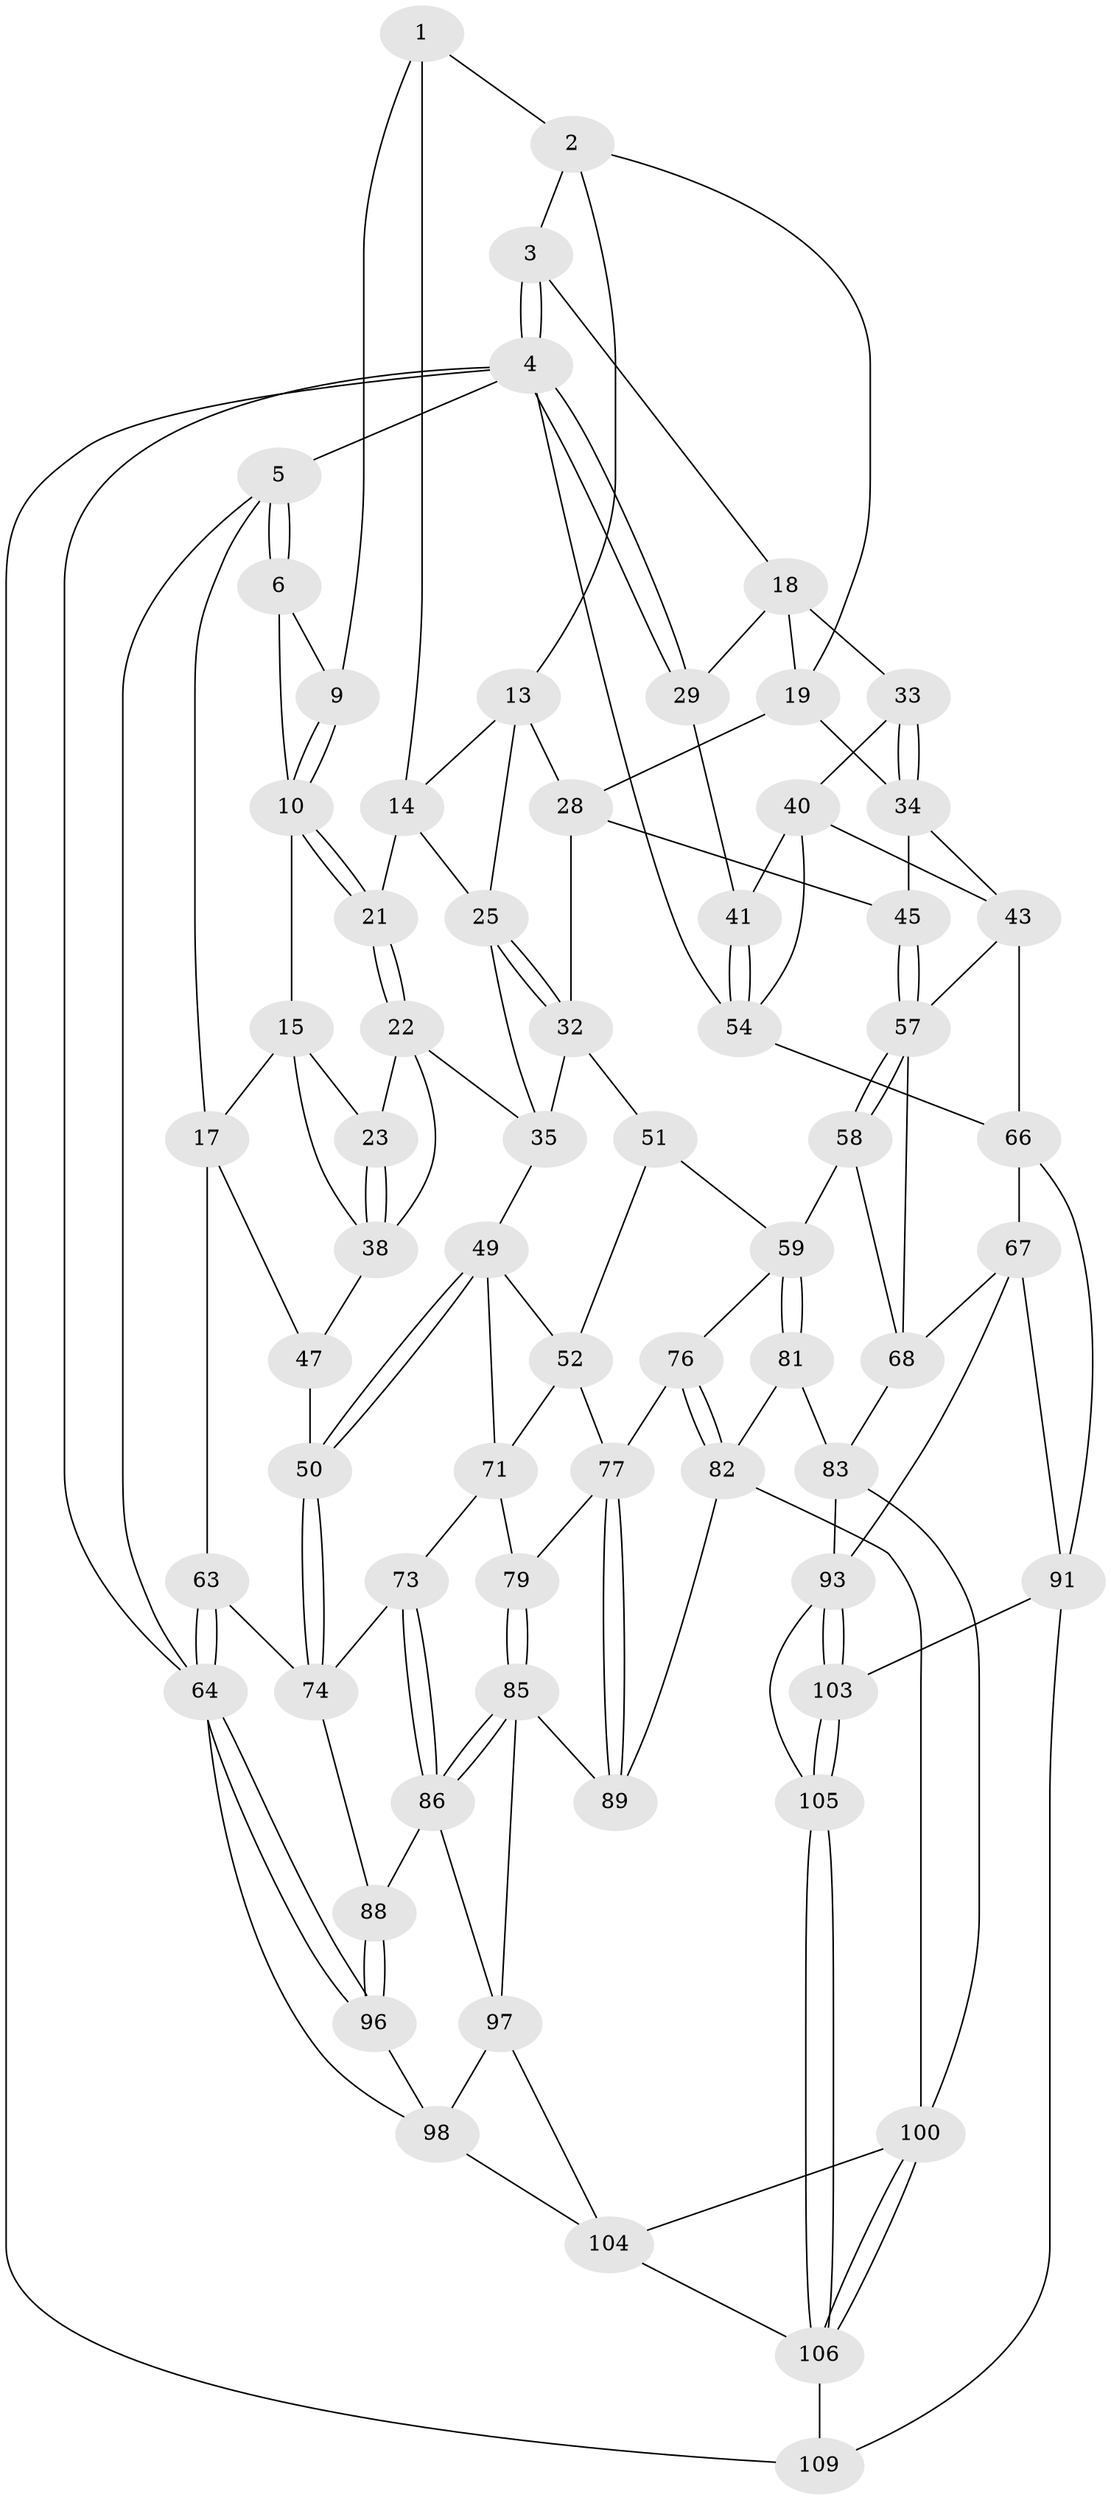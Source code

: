 // Generated by graph-tools (version 1.1) at 2025/52/02/27/25 19:52:38]
// undirected, 67 vertices, 150 edges
graph export_dot {
graph [start="1"]
  node [color=gray90,style=filled];
  1 [pos="+0.4920510803709454+0",super="+8"];
  2 [pos="+0.6158063959367556+0",super="+12"];
  3 [pos="+0.8248326093099922+0"];
  4 [pos="+1+0",super="+55"];
  5 [pos="+0+0"];
  6 [pos="+0.04427516921633939+0",super="+7"];
  9 [pos="+0.3444675689392639+0.09176710037441188"];
  10 [pos="+0.2620919924892536+0.0950150949624214",super="+11"];
  13 [pos="+0.46697964355755817+0.1578812414012803",super="+24"];
  14 [pos="+0.4538832901531639+0.15588708213780805",super="+20"];
  15 [pos="+0.1090518928521276+0.21727279514985057",super="+16"];
  17 [pos="+0+0",super="+48"];
  18 [pos="+0.7674374224742477+0.1678805921972404",super="+30"];
  19 [pos="+0.7042055940793964+0.2224649682631006",super="+27"];
  21 [pos="+0.22963340947600897+0.23811961473607676"];
  22 [pos="+0.19500978454032775+0.24693036679729272",super="+37"];
  23 [pos="+0.1574170996658727+0.24750916838529607"];
  25 [pos="+0.4739592527577707+0.20660158938290832",super="+26"];
  28 [pos="+0.6473768970045162+0.31399735611887386",super="+31"];
  29 [pos="+1+0"];
  32 [pos="+0.46961891319225396+0.42962666306052144",super="+46"];
  33 [pos="+0.8900718570772582+0.3158749667439506"];
  34 [pos="+0.8293364165750068+0.4134875210811436",super="+44"];
  35 [pos="+0.3522492361537251+0.4111058707755309",super="+36"];
  38 [pos="+0.08704785263370353+0.4004035115634435",super="+39"];
  40 [pos="+0.9020852930636512+0.31843732042784173",super="+42"];
  41 [pos="+1+0.19909959128702595"];
  43 [pos="+0.8710216112810298+0.49898435110576295",super="+61"];
  45 [pos="+0.6352806978284973+0.5086632444459147"];
  47 [pos="+0.07551595142646281+0.45742623234715435"];
  49 [pos="+0.22425315362010043+0.5616559145258104",super="+53"];
  50 [pos="+0.16061660357167246+0.579474978520166"];
  51 [pos="+0.42781965940185573+0.581481288633461"];
  52 [pos="+0.4150449185909306+0.5906236580058251",super="+75"];
  54 [pos="+1+0.5006390267151333",super="+56"];
  57 [pos="+0.6400981121770409+0.5593444011296518",super="+62"];
  58 [pos="+0.6174216602451624+0.6218843245716167"];
  59 [pos="+0.6018415542026527+0.6280545681034007",super="+60"];
  63 [pos="+0+0.5769676186001814"];
  64 [pos="+0+0.8034260987719068",super="+65"];
  66 [pos="+0.8754517647116724+0.647132417000548",super="+69"];
  67 [pos="+0.7515857250502908+0.7148478481012113",super="+92"];
  68 [pos="+0.7494400982021523+0.714573375017534",super="+70"];
  71 [pos="+0.29227885875335435+0.6464393048448169",super="+72"];
  73 [pos="+0.253829247833033+0.7034075629607287"];
  74 [pos="+0.13699374230656516+0.6351043808915912",super="+80"];
  76 [pos="+0.4877438719591241+0.71272166813839"];
  77 [pos="+0.4148852794890095+0.7425740321439563",super="+78"];
  79 [pos="+0.30154249223387425+0.7063854108363606"];
  81 [pos="+0.5481909419666964+0.7882104761475641"];
  82 [pos="+0.5434137525052657+0.7860512909189517",super="+95"];
  83 [pos="+0.6568834573276051+0.8244113211582821",super="+84"];
  85 [pos="+0.3156977912398572+0.7910095046006113",super="+90"];
  86 [pos="+0.23027193290019757+0.7556164823454432",super="+87"];
  88 [pos="+0.11021100346884719+0.7348493364091925"];
  89 [pos="+0.3853964345997874+0.8152469578978044"];
  91 [pos="+0.9338653735174104+0.8199116468547251",super="+102"];
  93 [pos="+0.8032750538927201+0.8457981091427157",super="+94"];
  96 [pos="+0+0.8024585309865853"];
  97 [pos="+0.1904080249242588+0.8582295057574763",super="+99"];
  98 [pos="+0.0885487518640408+0.9280578512409335",super="+107"];
  100 [pos="+0.5802348669761851+0.902710856935178",super="+101"];
  103 [pos="+0.7760705000667023+0.9412617803065908"];
  104 [pos="+0.31020882652328324+1",super="+108"];
  105 [pos="+0.7535658821710525+0.9496024847563586"];
  106 [pos="+0.6345623319007593+1",super="+110"];
  109 [pos="+1+1"];
  1 -- 2;
  1 -- 9;
  1 -- 14;
  2 -- 3;
  2 -- 19;
  2 -- 13;
  3 -- 4;
  3 -- 4;
  3 -- 18;
  4 -- 5;
  4 -- 29;
  4 -- 29;
  4 -- 64;
  4 -- 109;
  4 -- 54;
  5 -- 6;
  5 -- 6;
  5 -- 17;
  5 -- 64;
  6 -- 10;
  6 -- 9;
  9 -- 10;
  9 -- 10;
  10 -- 21;
  10 -- 21;
  10 -- 15;
  13 -- 14;
  13 -- 25;
  13 -- 28;
  14 -- 25;
  14 -- 21;
  15 -- 23;
  15 -- 17;
  15 -- 38;
  17 -- 63;
  17 -- 47;
  18 -- 19;
  18 -- 33;
  18 -- 29;
  19 -- 34;
  19 -- 28;
  21 -- 22;
  21 -- 22;
  22 -- 23;
  22 -- 38;
  22 -- 35;
  23 -- 38;
  23 -- 38;
  25 -- 32;
  25 -- 32;
  25 -- 35;
  28 -- 32;
  28 -- 45;
  29 -- 41;
  32 -- 51;
  32 -- 35;
  33 -- 34;
  33 -- 34;
  33 -- 40;
  34 -- 43;
  34 -- 45;
  35 -- 49;
  38 -- 47;
  40 -- 41;
  40 -- 43;
  40 -- 54;
  41 -- 54;
  41 -- 54;
  43 -- 57;
  43 -- 66;
  45 -- 57;
  45 -- 57;
  47 -- 50;
  49 -- 50;
  49 -- 50;
  49 -- 52;
  49 -- 71;
  50 -- 74;
  50 -- 74;
  51 -- 52;
  51 -- 59;
  52 -- 71;
  52 -- 77;
  54 -- 66;
  57 -- 58;
  57 -- 58;
  57 -- 68;
  58 -- 59;
  58 -- 68;
  59 -- 81;
  59 -- 81;
  59 -- 76;
  63 -- 64;
  63 -- 64;
  63 -- 74;
  64 -- 96;
  64 -- 96;
  64 -- 98;
  66 -- 67;
  66 -- 91;
  67 -- 68;
  67 -- 91;
  67 -- 93;
  68 -- 83;
  71 -- 73;
  71 -- 79;
  73 -- 74;
  73 -- 86;
  73 -- 86;
  74 -- 88;
  76 -- 77;
  76 -- 82;
  76 -- 82;
  77 -- 89;
  77 -- 89;
  77 -- 79;
  79 -- 85;
  79 -- 85;
  81 -- 82;
  81 -- 83;
  82 -- 89;
  82 -- 100;
  83 -- 93;
  83 -- 100;
  85 -- 86;
  85 -- 86;
  85 -- 89;
  85 -- 97;
  86 -- 88;
  86 -- 97;
  88 -- 96;
  88 -- 96;
  91 -- 109;
  91 -- 103;
  93 -- 103;
  93 -- 103;
  93 -- 105;
  96 -- 98;
  97 -- 98;
  97 -- 104;
  98 -- 104;
  100 -- 106;
  100 -- 106;
  100 -- 104;
  103 -- 105;
  103 -- 105;
  104 -- 106;
  105 -- 106;
  105 -- 106;
  106 -- 109;
}
